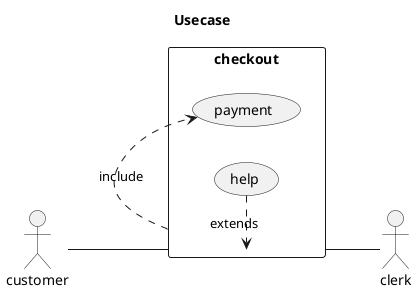 @startuml

!if %variable_exists("$TITLE")
title $TITLE
!else
title "Usecase"
!endif

left to right direction
'skinparam packageStyle rectangle
actor customer
actor clerk
rectangle checkout {
  customer -- (checkout)
  (checkout) .> (payment) : include
  (help) .> (checkout) : extends
  (checkout) -- clerk
}
@enduml